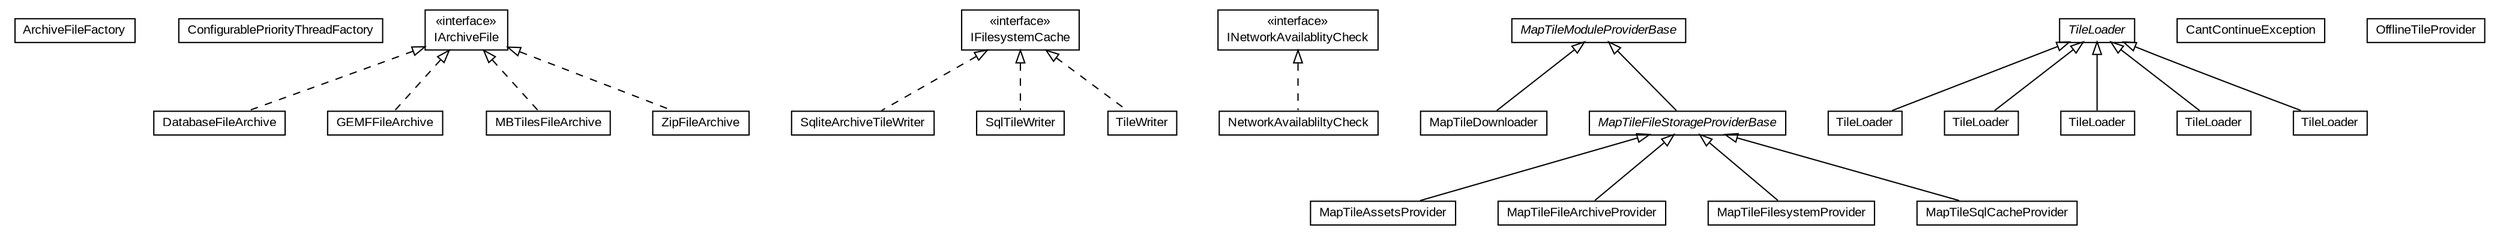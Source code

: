 #!/usr/local/bin/dot
#
# Class diagram 
# Generated by UMLGraph version R5_6-24-gf6e263 (http://www.umlgraph.org/)
#

digraph G {
	edge [fontname="arial",fontsize=10,labelfontname="arial",labelfontsize=10];
	node [fontname="arial",fontsize=10,shape=plaintext];
	nodesep=0.25;
	ranksep=0.5;
	// org.osmdroid.tileprovider.modules.ArchiveFileFactory
	c1668 [label=<<table title="org.osmdroid.tileprovider.modules.ArchiveFileFactory" border="0" cellborder="1" cellspacing="0" cellpadding="2" port="p" href="./ArchiveFileFactory.html">
		<tr><td><table border="0" cellspacing="0" cellpadding="1">
<tr><td align="center" balign="center"> ArchiveFileFactory </td></tr>
		</table></td></tr>
		</table>>, URL="./ArchiveFileFactory.html", fontname="arial", fontcolor="black", fontsize=10.0];
	// org.osmdroid.tileprovider.modules.ConfigurablePriorityThreadFactory
	c1669 [label=<<table title="org.osmdroid.tileprovider.modules.ConfigurablePriorityThreadFactory" border="0" cellborder="1" cellspacing="0" cellpadding="2" port="p" href="./ConfigurablePriorityThreadFactory.html">
		<tr><td><table border="0" cellspacing="0" cellpadding="1">
<tr><td align="center" balign="center"> ConfigurablePriorityThreadFactory </td></tr>
		</table></td></tr>
		</table>>, URL="./ConfigurablePriorityThreadFactory.html", fontname="arial", fontcolor="black", fontsize=10.0];
	// org.osmdroid.tileprovider.modules.DatabaseFileArchive
	c1670 [label=<<table title="org.osmdroid.tileprovider.modules.DatabaseFileArchive" border="0" cellborder="1" cellspacing="0" cellpadding="2" port="p" href="./DatabaseFileArchive.html">
		<tr><td><table border="0" cellspacing="0" cellpadding="1">
<tr><td align="center" balign="center"> DatabaseFileArchive </td></tr>
		</table></td></tr>
		</table>>, URL="./DatabaseFileArchive.html", fontname="arial", fontcolor="black", fontsize=10.0];
	// org.osmdroid.tileprovider.modules.GEMFFileArchive
	c1671 [label=<<table title="org.osmdroid.tileprovider.modules.GEMFFileArchive" border="0" cellborder="1" cellspacing="0" cellpadding="2" port="p" href="./GEMFFileArchive.html">
		<tr><td><table border="0" cellspacing="0" cellpadding="1">
<tr><td align="center" balign="center"> GEMFFileArchive </td></tr>
		</table></td></tr>
		</table>>, URL="./GEMFFileArchive.html", fontname="arial", fontcolor="black", fontsize=10.0];
	// org.osmdroid.tileprovider.modules.IArchiveFile
	c1672 [label=<<table title="org.osmdroid.tileprovider.modules.IArchiveFile" border="0" cellborder="1" cellspacing="0" cellpadding="2" port="p" href="./IArchiveFile.html">
		<tr><td><table border="0" cellspacing="0" cellpadding="1">
<tr><td align="center" balign="center"> &#171;interface&#187; </td></tr>
<tr><td align="center" balign="center"> IArchiveFile </td></tr>
		</table></td></tr>
		</table>>, URL="./IArchiveFile.html", fontname="arial", fontcolor="black", fontsize=10.0];
	// org.osmdroid.tileprovider.modules.IFilesystemCache
	c1673 [label=<<table title="org.osmdroid.tileprovider.modules.IFilesystemCache" border="0" cellborder="1" cellspacing="0" cellpadding="2" port="p" href="./IFilesystemCache.html">
		<tr><td><table border="0" cellspacing="0" cellpadding="1">
<tr><td align="center" balign="center"> &#171;interface&#187; </td></tr>
<tr><td align="center" balign="center"> IFilesystemCache </td></tr>
		</table></td></tr>
		</table>>, URL="./IFilesystemCache.html", fontname="arial", fontcolor="black", fontsize=10.0];
	// org.osmdroid.tileprovider.modules.INetworkAvailablityCheck
	c1674 [label=<<table title="org.osmdroid.tileprovider.modules.INetworkAvailablityCheck" border="0" cellborder="1" cellspacing="0" cellpadding="2" port="p" href="./INetworkAvailablityCheck.html">
		<tr><td><table border="0" cellspacing="0" cellpadding="1">
<tr><td align="center" balign="center"> &#171;interface&#187; </td></tr>
<tr><td align="center" balign="center"> INetworkAvailablityCheck </td></tr>
		</table></td></tr>
		</table>>, URL="./INetworkAvailablityCheck.html", fontname="arial", fontcolor="black", fontsize=10.0];
	// org.osmdroid.tileprovider.modules.MapTileAssetsProvider
	c1675 [label=<<table title="org.osmdroid.tileprovider.modules.MapTileAssetsProvider" border="0" cellborder="1" cellspacing="0" cellpadding="2" port="p" href="./MapTileAssetsProvider.html">
		<tr><td><table border="0" cellspacing="0" cellpadding="1">
<tr><td align="center" balign="center"> MapTileAssetsProvider </td></tr>
		</table></td></tr>
		</table>>, URL="./MapTileAssetsProvider.html", fontname="arial", fontcolor="black", fontsize=10.0];
	// org.osmdroid.tileprovider.modules.MapTileAssetsProvider.TileLoader
	c1676 [label=<<table title="org.osmdroid.tileprovider.modules.MapTileAssetsProvider.TileLoader" border="0" cellborder="1" cellspacing="0" cellpadding="2" port="p" href="./MapTileAssetsProvider.TileLoader.html">
		<tr><td><table border="0" cellspacing="0" cellpadding="1">
<tr><td align="center" balign="center"> TileLoader </td></tr>
		</table></td></tr>
		</table>>, URL="./MapTileAssetsProvider.TileLoader.html", fontname="arial", fontcolor="black", fontsize=10.0];
	// org.osmdroid.tileprovider.modules.MapTileDownloader
	c1677 [label=<<table title="org.osmdroid.tileprovider.modules.MapTileDownloader" border="0" cellborder="1" cellspacing="0" cellpadding="2" port="p" href="./MapTileDownloader.html">
		<tr><td><table border="0" cellspacing="0" cellpadding="1">
<tr><td align="center" balign="center"> MapTileDownloader </td></tr>
		</table></td></tr>
		</table>>, URL="./MapTileDownloader.html", fontname="arial", fontcolor="black", fontsize=10.0];
	// org.osmdroid.tileprovider.modules.MapTileDownloader.TileLoader
	c1678 [label=<<table title="org.osmdroid.tileprovider.modules.MapTileDownloader.TileLoader" border="0" cellborder="1" cellspacing="0" cellpadding="2" port="p" href="./MapTileDownloader.TileLoader.html">
		<tr><td><table border="0" cellspacing="0" cellpadding="1">
<tr><td align="center" balign="center"> TileLoader </td></tr>
		</table></td></tr>
		</table>>, URL="./MapTileDownloader.TileLoader.html", fontname="arial", fontcolor="black", fontsize=10.0];
	// org.osmdroid.tileprovider.modules.MapTileFileArchiveProvider
	c1679 [label=<<table title="org.osmdroid.tileprovider.modules.MapTileFileArchiveProvider" border="0" cellborder="1" cellspacing="0" cellpadding="2" port="p" href="./MapTileFileArchiveProvider.html">
		<tr><td><table border="0" cellspacing="0" cellpadding="1">
<tr><td align="center" balign="center"> MapTileFileArchiveProvider </td></tr>
		</table></td></tr>
		</table>>, URL="./MapTileFileArchiveProvider.html", fontname="arial", fontcolor="black", fontsize=10.0];
	// org.osmdroid.tileprovider.modules.MapTileFileArchiveProvider.TileLoader
	c1680 [label=<<table title="org.osmdroid.tileprovider.modules.MapTileFileArchiveProvider.TileLoader" border="0" cellborder="1" cellspacing="0" cellpadding="2" port="p" href="./MapTileFileArchiveProvider.TileLoader.html">
		<tr><td><table border="0" cellspacing="0" cellpadding="1">
<tr><td align="center" balign="center"> TileLoader </td></tr>
		</table></td></tr>
		</table>>, URL="./MapTileFileArchiveProvider.TileLoader.html", fontname="arial", fontcolor="black", fontsize=10.0];
	// org.osmdroid.tileprovider.modules.MapTileFileStorageProviderBase
	c1681 [label=<<table title="org.osmdroid.tileprovider.modules.MapTileFileStorageProviderBase" border="0" cellborder="1" cellspacing="0" cellpadding="2" port="p" href="./MapTileFileStorageProviderBase.html">
		<tr><td><table border="0" cellspacing="0" cellpadding="1">
<tr><td align="center" balign="center"><font face="arial italic"> MapTileFileStorageProviderBase </font></td></tr>
		</table></td></tr>
		</table>>, URL="./MapTileFileStorageProviderBase.html", fontname="arial", fontcolor="black", fontsize=10.0];
	// org.osmdroid.tileprovider.modules.MapTileFilesystemProvider
	c1682 [label=<<table title="org.osmdroid.tileprovider.modules.MapTileFilesystemProvider" border="0" cellborder="1" cellspacing="0" cellpadding="2" port="p" href="./MapTileFilesystemProvider.html">
		<tr><td><table border="0" cellspacing="0" cellpadding="1">
<tr><td align="center" balign="center"> MapTileFilesystemProvider </td></tr>
		</table></td></tr>
		</table>>, URL="./MapTileFilesystemProvider.html", fontname="arial", fontcolor="black", fontsize=10.0];
	// org.osmdroid.tileprovider.modules.MapTileFilesystemProvider.TileLoader
	c1683 [label=<<table title="org.osmdroid.tileprovider.modules.MapTileFilesystemProvider.TileLoader" border="0" cellborder="1" cellspacing="0" cellpadding="2" port="p" href="./MapTileFilesystemProvider.TileLoader.html">
		<tr><td><table border="0" cellspacing="0" cellpadding="1">
<tr><td align="center" balign="center"> TileLoader </td></tr>
		</table></td></tr>
		</table>>, URL="./MapTileFilesystemProvider.TileLoader.html", fontname="arial", fontcolor="black", fontsize=10.0];
	// org.osmdroid.tileprovider.modules.MapTileModuleProviderBase
	c1684 [label=<<table title="org.osmdroid.tileprovider.modules.MapTileModuleProviderBase" border="0" cellborder="1" cellspacing="0" cellpadding="2" port="p" href="./MapTileModuleProviderBase.html">
		<tr><td><table border="0" cellspacing="0" cellpadding="1">
<tr><td align="center" balign="center"><font face="arial italic"> MapTileModuleProviderBase </font></td></tr>
		</table></td></tr>
		</table>>, URL="./MapTileModuleProviderBase.html", fontname="arial", fontcolor="black", fontsize=10.0];
	// org.osmdroid.tileprovider.modules.MapTileModuleProviderBase.TileLoader
	c1685 [label=<<table title="org.osmdroid.tileprovider.modules.MapTileModuleProviderBase.TileLoader" border="0" cellborder="1" cellspacing="0" cellpadding="2" port="p" href="./MapTileModuleProviderBase.TileLoader.html">
		<tr><td><table border="0" cellspacing="0" cellpadding="1">
<tr><td align="center" balign="center"><font face="arial italic"> TileLoader </font></td></tr>
		</table></td></tr>
		</table>>, URL="./MapTileModuleProviderBase.TileLoader.html", fontname="arial", fontcolor="black", fontsize=10.0];
	// org.osmdroid.tileprovider.modules.MapTileModuleProviderBase.CantContinueException
	c1686 [label=<<table title="org.osmdroid.tileprovider.modules.MapTileModuleProviderBase.CantContinueException" border="0" cellborder="1" cellspacing="0" cellpadding="2" port="p" href="./MapTileModuleProviderBase.CantContinueException.html">
		<tr><td><table border="0" cellspacing="0" cellpadding="1">
<tr><td align="center" balign="center"> CantContinueException </td></tr>
		</table></td></tr>
		</table>>, URL="./MapTileModuleProviderBase.CantContinueException.html", fontname="arial", fontcolor="black", fontsize=10.0];
	// org.osmdroid.tileprovider.modules.MapTileSqlCacheProvider
	c1687 [label=<<table title="org.osmdroid.tileprovider.modules.MapTileSqlCacheProvider" border="0" cellborder="1" cellspacing="0" cellpadding="2" port="p" href="./MapTileSqlCacheProvider.html">
		<tr><td><table border="0" cellspacing="0" cellpadding="1">
<tr><td align="center" balign="center"> MapTileSqlCacheProvider </td></tr>
		</table></td></tr>
		</table>>, URL="./MapTileSqlCacheProvider.html", fontname="arial", fontcolor="black", fontsize=10.0];
	// org.osmdroid.tileprovider.modules.MapTileSqlCacheProvider.TileLoader
	c1688 [label=<<table title="org.osmdroid.tileprovider.modules.MapTileSqlCacheProvider.TileLoader" border="0" cellborder="1" cellspacing="0" cellpadding="2" port="p" href="./MapTileSqlCacheProvider.TileLoader.html">
		<tr><td><table border="0" cellspacing="0" cellpadding="1">
<tr><td align="center" balign="center"> TileLoader </td></tr>
		</table></td></tr>
		</table>>, URL="./MapTileSqlCacheProvider.TileLoader.html", fontname="arial", fontcolor="black", fontsize=10.0];
	// org.osmdroid.tileprovider.modules.MBTilesFileArchive
	c1689 [label=<<table title="org.osmdroid.tileprovider.modules.MBTilesFileArchive" border="0" cellborder="1" cellspacing="0" cellpadding="2" port="p" href="./MBTilesFileArchive.html">
		<tr><td><table border="0" cellspacing="0" cellpadding="1">
<tr><td align="center" balign="center"> MBTilesFileArchive </td></tr>
		</table></td></tr>
		</table>>, URL="./MBTilesFileArchive.html", fontname="arial", fontcolor="black", fontsize=10.0];
	// org.osmdroid.tileprovider.modules.NetworkAvailabliltyCheck
	c1690 [label=<<table title="org.osmdroid.tileprovider.modules.NetworkAvailabliltyCheck" border="0" cellborder="1" cellspacing="0" cellpadding="2" port="p" href="./NetworkAvailabliltyCheck.html">
		<tr><td><table border="0" cellspacing="0" cellpadding="1">
<tr><td align="center" balign="center"> NetworkAvailabliltyCheck </td></tr>
		</table></td></tr>
		</table>>, URL="./NetworkAvailabliltyCheck.html", fontname="arial", fontcolor="black", fontsize=10.0];
	// org.osmdroid.tileprovider.modules.OfflineTileProvider
	c1691 [label=<<table title="org.osmdroid.tileprovider.modules.OfflineTileProvider" border="0" cellborder="1" cellspacing="0" cellpadding="2" port="p" href="./OfflineTileProvider.html">
		<tr><td><table border="0" cellspacing="0" cellpadding="1">
<tr><td align="center" balign="center"> OfflineTileProvider </td></tr>
		</table></td></tr>
		</table>>, URL="./OfflineTileProvider.html", fontname="arial", fontcolor="black", fontsize=10.0];
	// org.osmdroid.tileprovider.modules.SqliteArchiveTileWriter
	c1692 [label=<<table title="org.osmdroid.tileprovider.modules.SqliteArchiveTileWriter" border="0" cellborder="1" cellspacing="0" cellpadding="2" port="p" href="./SqliteArchiveTileWriter.html">
		<tr><td><table border="0" cellspacing="0" cellpadding="1">
<tr><td align="center" balign="center"> SqliteArchiveTileWriter </td></tr>
		</table></td></tr>
		</table>>, URL="./SqliteArchiveTileWriter.html", fontname="arial", fontcolor="black", fontsize=10.0];
	// org.osmdroid.tileprovider.modules.SqlTileWriter
	c1693 [label=<<table title="org.osmdroid.tileprovider.modules.SqlTileWriter" border="0" cellborder="1" cellspacing="0" cellpadding="2" port="p" href="./SqlTileWriter.html">
		<tr><td><table border="0" cellspacing="0" cellpadding="1">
<tr><td align="center" balign="center"> SqlTileWriter </td></tr>
		</table></td></tr>
		</table>>, URL="./SqlTileWriter.html", fontname="arial", fontcolor="black", fontsize=10.0];
	// org.osmdroid.tileprovider.modules.TileWriter
	c1694 [label=<<table title="org.osmdroid.tileprovider.modules.TileWriter" border="0" cellborder="1" cellspacing="0" cellpadding="2" port="p" href="./TileWriter.html">
		<tr><td><table border="0" cellspacing="0" cellpadding="1">
<tr><td align="center" balign="center"> TileWriter </td></tr>
		</table></td></tr>
		</table>>, URL="./TileWriter.html", fontname="arial", fontcolor="black", fontsize=10.0];
	// org.osmdroid.tileprovider.modules.ZipFileArchive
	c1695 [label=<<table title="org.osmdroid.tileprovider.modules.ZipFileArchive" border="0" cellborder="1" cellspacing="0" cellpadding="2" port="p" href="./ZipFileArchive.html">
		<tr><td><table border="0" cellspacing="0" cellpadding="1">
<tr><td align="center" balign="center"> ZipFileArchive </td></tr>
		</table></td></tr>
		</table>>, URL="./ZipFileArchive.html", fontname="arial", fontcolor="black", fontsize=10.0];
	//org.osmdroid.tileprovider.modules.DatabaseFileArchive implements org.osmdroid.tileprovider.modules.IArchiveFile
	c1672:p -> c1670:p [dir=back,arrowtail=empty,style=dashed];
	//org.osmdroid.tileprovider.modules.GEMFFileArchive implements org.osmdroid.tileprovider.modules.IArchiveFile
	c1672:p -> c1671:p [dir=back,arrowtail=empty,style=dashed];
	//org.osmdroid.tileprovider.modules.MapTileAssetsProvider extends org.osmdroid.tileprovider.modules.MapTileFileStorageProviderBase
	c1681:p -> c1675:p [dir=back,arrowtail=empty];
	//org.osmdroid.tileprovider.modules.MapTileAssetsProvider.TileLoader extends org.osmdroid.tileprovider.modules.MapTileModuleProviderBase.TileLoader
	c1685:p -> c1676:p [dir=back,arrowtail=empty];
	//org.osmdroid.tileprovider.modules.MapTileDownloader extends org.osmdroid.tileprovider.modules.MapTileModuleProviderBase
	c1684:p -> c1677:p [dir=back,arrowtail=empty];
	//org.osmdroid.tileprovider.modules.MapTileDownloader.TileLoader extends org.osmdroid.tileprovider.modules.MapTileModuleProviderBase.TileLoader
	c1685:p -> c1678:p [dir=back,arrowtail=empty];
	//org.osmdroid.tileprovider.modules.MapTileFileArchiveProvider extends org.osmdroid.tileprovider.modules.MapTileFileStorageProviderBase
	c1681:p -> c1679:p [dir=back,arrowtail=empty];
	//org.osmdroid.tileprovider.modules.MapTileFileArchiveProvider.TileLoader extends org.osmdroid.tileprovider.modules.MapTileModuleProviderBase.TileLoader
	c1685:p -> c1680:p [dir=back,arrowtail=empty];
	//org.osmdroid.tileprovider.modules.MapTileFileStorageProviderBase extends org.osmdroid.tileprovider.modules.MapTileModuleProviderBase
	c1684:p -> c1681:p [dir=back,arrowtail=empty];
	//org.osmdroid.tileprovider.modules.MapTileFilesystemProvider extends org.osmdroid.tileprovider.modules.MapTileFileStorageProviderBase
	c1681:p -> c1682:p [dir=back,arrowtail=empty];
	//org.osmdroid.tileprovider.modules.MapTileFilesystemProvider.TileLoader extends org.osmdroid.tileprovider.modules.MapTileModuleProviderBase.TileLoader
	c1685:p -> c1683:p [dir=back,arrowtail=empty];
	//org.osmdroid.tileprovider.modules.MapTileSqlCacheProvider extends org.osmdroid.tileprovider.modules.MapTileFileStorageProviderBase
	c1681:p -> c1687:p [dir=back,arrowtail=empty];
	//org.osmdroid.tileprovider.modules.MapTileSqlCacheProvider.TileLoader extends org.osmdroid.tileprovider.modules.MapTileModuleProviderBase.TileLoader
	c1685:p -> c1688:p [dir=back,arrowtail=empty];
	//org.osmdroid.tileprovider.modules.MBTilesFileArchive implements org.osmdroid.tileprovider.modules.IArchiveFile
	c1672:p -> c1689:p [dir=back,arrowtail=empty,style=dashed];
	//org.osmdroid.tileprovider.modules.NetworkAvailabliltyCheck implements org.osmdroid.tileprovider.modules.INetworkAvailablityCheck
	c1674:p -> c1690:p [dir=back,arrowtail=empty,style=dashed];
	//org.osmdroid.tileprovider.modules.SqliteArchiveTileWriter implements org.osmdroid.tileprovider.modules.IFilesystemCache
	c1673:p -> c1692:p [dir=back,arrowtail=empty,style=dashed];
	//org.osmdroid.tileprovider.modules.SqlTileWriter implements org.osmdroid.tileprovider.modules.IFilesystemCache
	c1673:p -> c1693:p [dir=back,arrowtail=empty,style=dashed];
	//org.osmdroid.tileprovider.modules.TileWriter implements org.osmdroid.tileprovider.modules.IFilesystemCache
	c1673:p -> c1694:p [dir=back,arrowtail=empty,style=dashed];
	//org.osmdroid.tileprovider.modules.ZipFileArchive implements org.osmdroid.tileprovider.modules.IArchiveFile
	c1672:p -> c1695:p [dir=back,arrowtail=empty,style=dashed];
}

